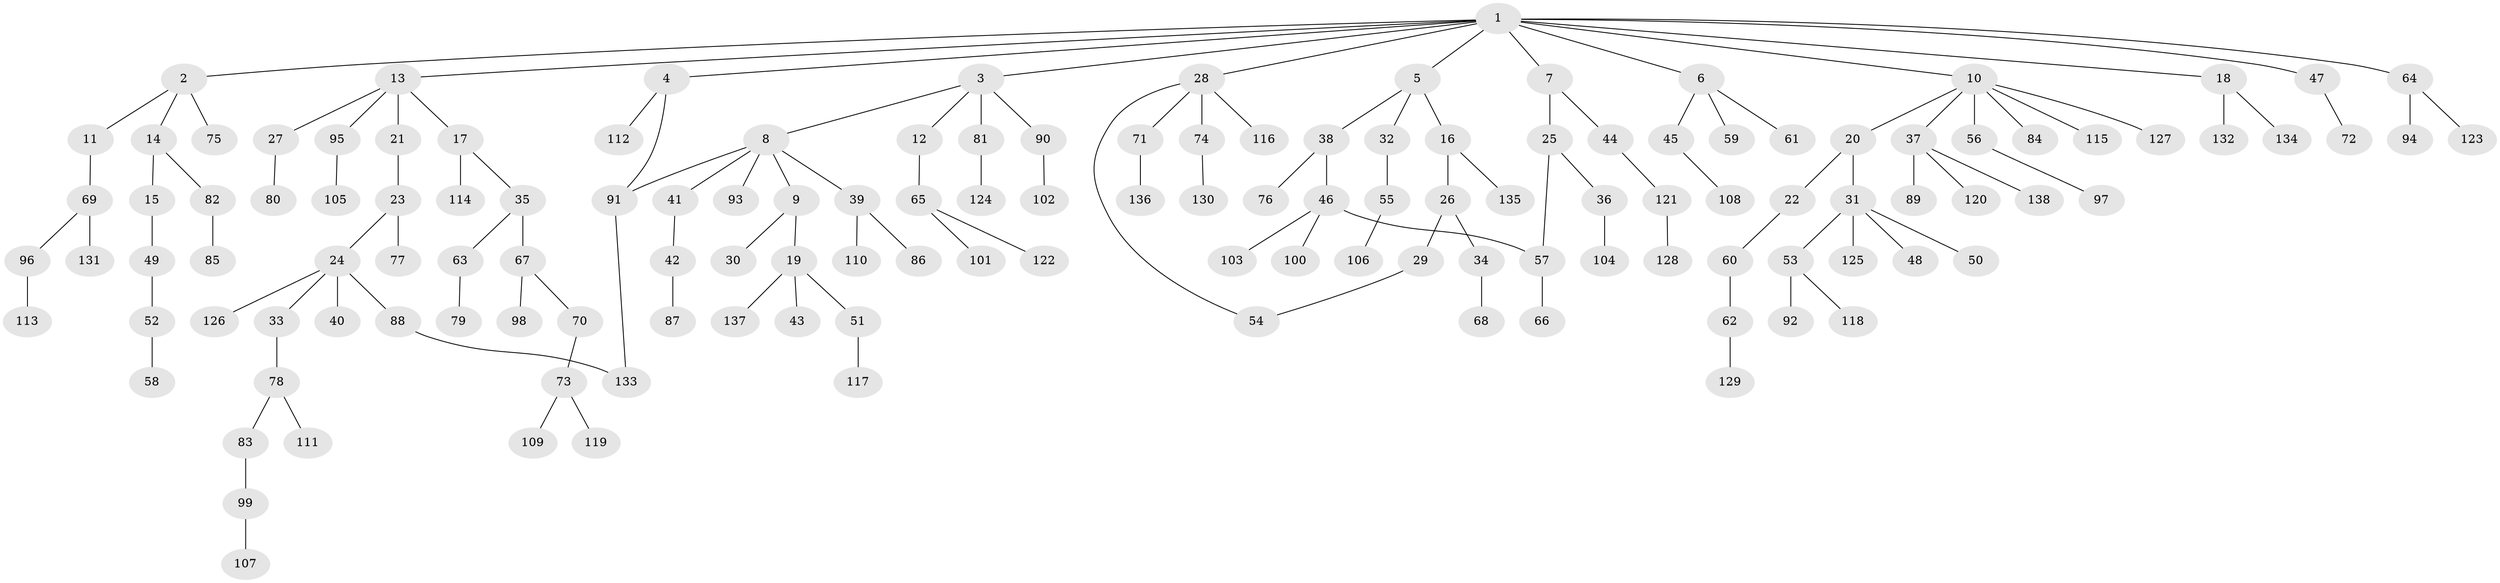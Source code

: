 // coarse degree distribution, {14: 0.010416666666666666, 5: 0.0625, 4: 0.03125, 3: 0.125, 2: 0.22916666666666666, 6: 0.020833333333333332, 1: 0.5208333333333334}
// Generated by graph-tools (version 1.1) at 2025/23/03/03/25 07:23:34]
// undirected, 138 vertices, 141 edges
graph export_dot {
graph [start="1"]
  node [color=gray90,style=filled];
  1;
  2;
  3;
  4;
  5;
  6;
  7;
  8;
  9;
  10;
  11;
  12;
  13;
  14;
  15;
  16;
  17;
  18;
  19;
  20;
  21;
  22;
  23;
  24;
  25;
  26;
  27;
  28;
  29;
  30;
  31;
  32;
  33;
  34;
  35;
  36;
  37;
  38;
  39;
  40;
  41;
  42;
  43;
  44;
  45;
  46;
  47;
  48;
  49;
  50;
  51;
  52;
  53;
  54;
  55;
  56;
  57;
  58;
  59;
  60;
  61;
  62;
  63;
  64;
  65;
  66;
  67;
  68;
  69;
  70;
  71;
  72;
  73;
  74;
  75;
  76;
  77;
  78;
  79;
  80;
  81;
  82;
  83;
  84;
  85;
  86;
  87;
  88;
  89;
  90;
  91;
  92;
  93;
  94;
  95;
  96;
  97;
  98;
  99;
  100;
  101;
  102;
  103;
  104;
  105;
  106;
  107;
  108;
  109;
  110;
  111;
  112;
  113;
  114;
  115;
  116;
  117;
  118;
  119;
  120;
  121;
  122;
  123;
  124;
  125;
  126;
  127;
  128;
  129;
  130;
  131;
  132;
  133;
  134;
  135;
  136;
  137;
  138;
  1 -- 2;
  1 -- 3;
  1 -- 4;
  1 -- 5;
  1 -- 6;
  1 -- 7;
  1 -- 10;
  1 -- 13;
  1 -- 18;
  1 -- 28;
  1 -- 47;
  1 -- 64;
  2 -- 11;
  2 -- 14;
  2 -- 75;
  3 -- 8;
  3 -- 12;
  3 -- 81;
  3 -- 90;
  4 -- 91;
  4 -- 112;
  5 -- 16;
  5 -- 32;
  5 -- 38;
  6 -- 45;
  6 -- 59;
  6 -- 61;
  7 -- 25;
  7 -- 44;
  8 -- 9;
  8 -- 39;
  8 -- 41;
  8 -- 93;
  8 -- 91;
  9 -- 19;
  9 -- 30;
  10 -- 20;
  10 -- 37;
  10 -- 56;
  10 -- 84;
  10 -- 115;
  10 -- 127;
  11 -- 69;
  12 -- 65;
  13 -- 17;
  13 -- 21;
  13 -- 27;
  13 -- 95;
  14 -- 15;
  14 -- 82;
  15 -- 49;
  16 -- 26;
  16 -- 135;
  17 -- 35;
  17 -- 114;
  18 -- 132;
  18 -- 134;
  19 -- 43;
  19 -- 51;
  19 -- 137;
  20 -- 22;
  20 -- 31;
  21 -- 23;
  22 -- 60;
  23 -- 24;
  23 -- 77;
  24 -- 33;
  24 -- 40;
  24 -- 88;
  24 -- 126;
  25 -- 36;
  25 -- 57;
  26 -- 29;
  26 -- 34;
  27 -- 80;
  28 -- 54;
  28 -- 71;
  28 -- 74;
  28 -- 116;
  29 -- 54;
  31 -- 48;
  31 -- 50;
  31 -- 53;
  31 -- 125;
  32 -- 55;
  33 -- 78;
  34 -- 68;
  35 -- 63;
  35 -- 67;
  36 -- 104;
  37 -- 89;
  37 -- 120;
  37 -- 138;
  38 -- 46;
  38 -- 76;
  39 -- 86;
  39 -- 110;
  41 -- 42;
  42 -- 87;
  44 -- 121;
  45 -- 108;
  46 -- 57;
  46 -- 100;
  46 -- 103;
  47 -- 72;
  49 -- 52;
  51 -- 117;
  52 -- 58;
  53 -- 92;
  53 -- 118;
  55 -- 106;
  56 -- 97;
  57 -- 66;
  60 -- 62;
  62 -- 129;
  63 -- 79;
  64 -- 94;
  64 -- 123;
  65 -- 101;
  65 -- 122;
  67 -- 70;
  67 -- 98;
  69 -- 96;
  69 -- 131;
  70 -- 73;
  71 -- 136;
  73 -- 109;
  73 -- 119;
  74 -- 130;
  78 -- 83;
  78 -- 111;
  81 -- 124;
  82 -- 85;
  83 -- 99;
  88 -- 133;
  90 -- 102;
  91 -- 133;
  95 -- 105;
  96 -- 113;
  99 -- 107;
  121 -- 128;
}
